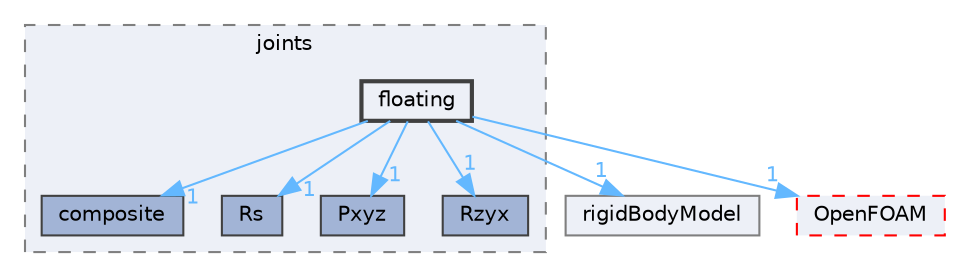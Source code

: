 digraph "src/rigidBodyDynamics/joints/floating"
{
 // LATEX_PDF_SIZE
  bgcolor="transparent";
  edge [fontname=Helvetica,fontsize=10,labelfontname=Helvetica,labelfontsize=10];
  node [fontname=Helvetica,fontsize=10,shape=box,height=0.2,width=0.4];
  compound=true
  subgraph clusterdir_2cba07cc9d01feacd9e1919ec88f1577 {
    graph [ bgcolor="#edf0f7", pencolor="grey50", label="joints", fontname=Helvetica,fontsize=10 style="filled,dashed", URL="dir_2cba07cc9d01feacd9e1919ec88f1577.html",tooltip=""]
  dir_b6984d3d6fad655de1b8dabfc640e1b9 [label="composite", fillcolor="#a2b4d6", color="grey25", style="filled", URL="dir_b6984d3d6fad655de1b8dabfc640e1b9.html",tooltip=""];
  dir_fd933dba0eae74b216c30795f33114e1 [label="Rs", fillcolor="#a2b4d6", color="grey25", style="filled", URL="dir_fd933dba0eae74b216c30795f33114e1.html",tooltip=""];
  dir_f9ef6521c420c060b0f8dd1b7e91ba43 [label="Pxyz", fillcolor="#a2b4d6", color="grey25", style="filled", URL="dir_f9ef6521c420c060b0f8dd1b7e91ba43.html",tooltip=""];
  dir_c26ce56e6d5d8415d53d2f3fa8f48b4f [label="Rzyx", fillcolor="#a2b4d6", color="grey25", style="filled", URL="dir_c26ce56e6d5d8415d53d2f3fa8f48b4f.html",tooltip=""];
  dir_98ac194b64ce56fce7a2c7b3a8fc0dea [label="floating", fillcolor="#edf0f7", color="grey25", style="filled,bold", URL="dir_98ac194b64ce56fce7a2c7b3a8fc0dea.html",tooltip=""];
  }
  dir_01d230fdb888802d871acc5f0e1690e2 [label="rigidBodyModel", fillcolor="#edf0f7", color="grey50", style="filled", URL="dir_01d230fdb888802d871acc5f0e1690e2.html",tooltip=""];
  dir_c5473ff19b20e6ec4dfe5c310b3778a8 [label="OpenFOAM", fillcolor="#edf0f7", color="red", style="filled,dashed", URL="dir_c5473ff19b20e6ec4dfe5c310b3778a8.html",tooltip=""];
  dir_98ac194b64ce56fce7a2c7b3a8fc0dea->dir_01d230fdb888802d871acc5f0e1690e2 [headlabel="1", labeldistance=1.5 headhref="dir_001431_003354.html" href="dir_001431_003354.html" color="steelblue1" fontcolor="steelblue1"];
  dir_98ac194b64ce56fce7a2c7b3a8fc0dea->dir_b6984d3d6fad655de1b8dabfc640e1b9 [headlabel="1", labeldistance=1.5 headhref="dir_001431_000581.html" href="dir_001431_000581.html" color="steelblue1" fontcolor="steelblue1"];
  dir_98ac194b64ce56fce7a2c7b3a8fc0dea->dir_c26ce56e6d5d8415d53d2f3fa8f48b4f [headlabel="1", labeldistance=1.5 headhref="dir_001431_003390.html" href="dir_001431_003390.html" color="steelblue1" fontcolor="steelblue1"];
  dir_98ac194b64ce56fce7a2c7b3a8fc0dea->dir_c5473ff19b20e6ec4dfe5c310b3778a8 [headlabel="1", labeldistance=1.5 headhref="dir_001431_002695.html" href="dir_001431_002695.html" color="steelblue1" fontcolor="steelblue1"];
  dir_98ac194b64ce56fce7a2c7b3a8fc0dea->dir_f9ef6521c420c060b0f8dd1b7e91ba43 [headlabel="1", labeldistance=1.5 headhref="dir_001431_003138.html" href="dir_001431_003138.html" color="steelblue1" fontcolor="steelblue1"];
  dir_98ac194b64ce56fce7a2c7b3a8fc0dea->dir_fd933dba0eae74b216c30795f33114e1 [headlabel="1", labeldistance=1.5 headhref="dir_001431_003380.html" href="dir_001431_003380.html" color="steelblue1" fontcolor="steelblue1"];
}
